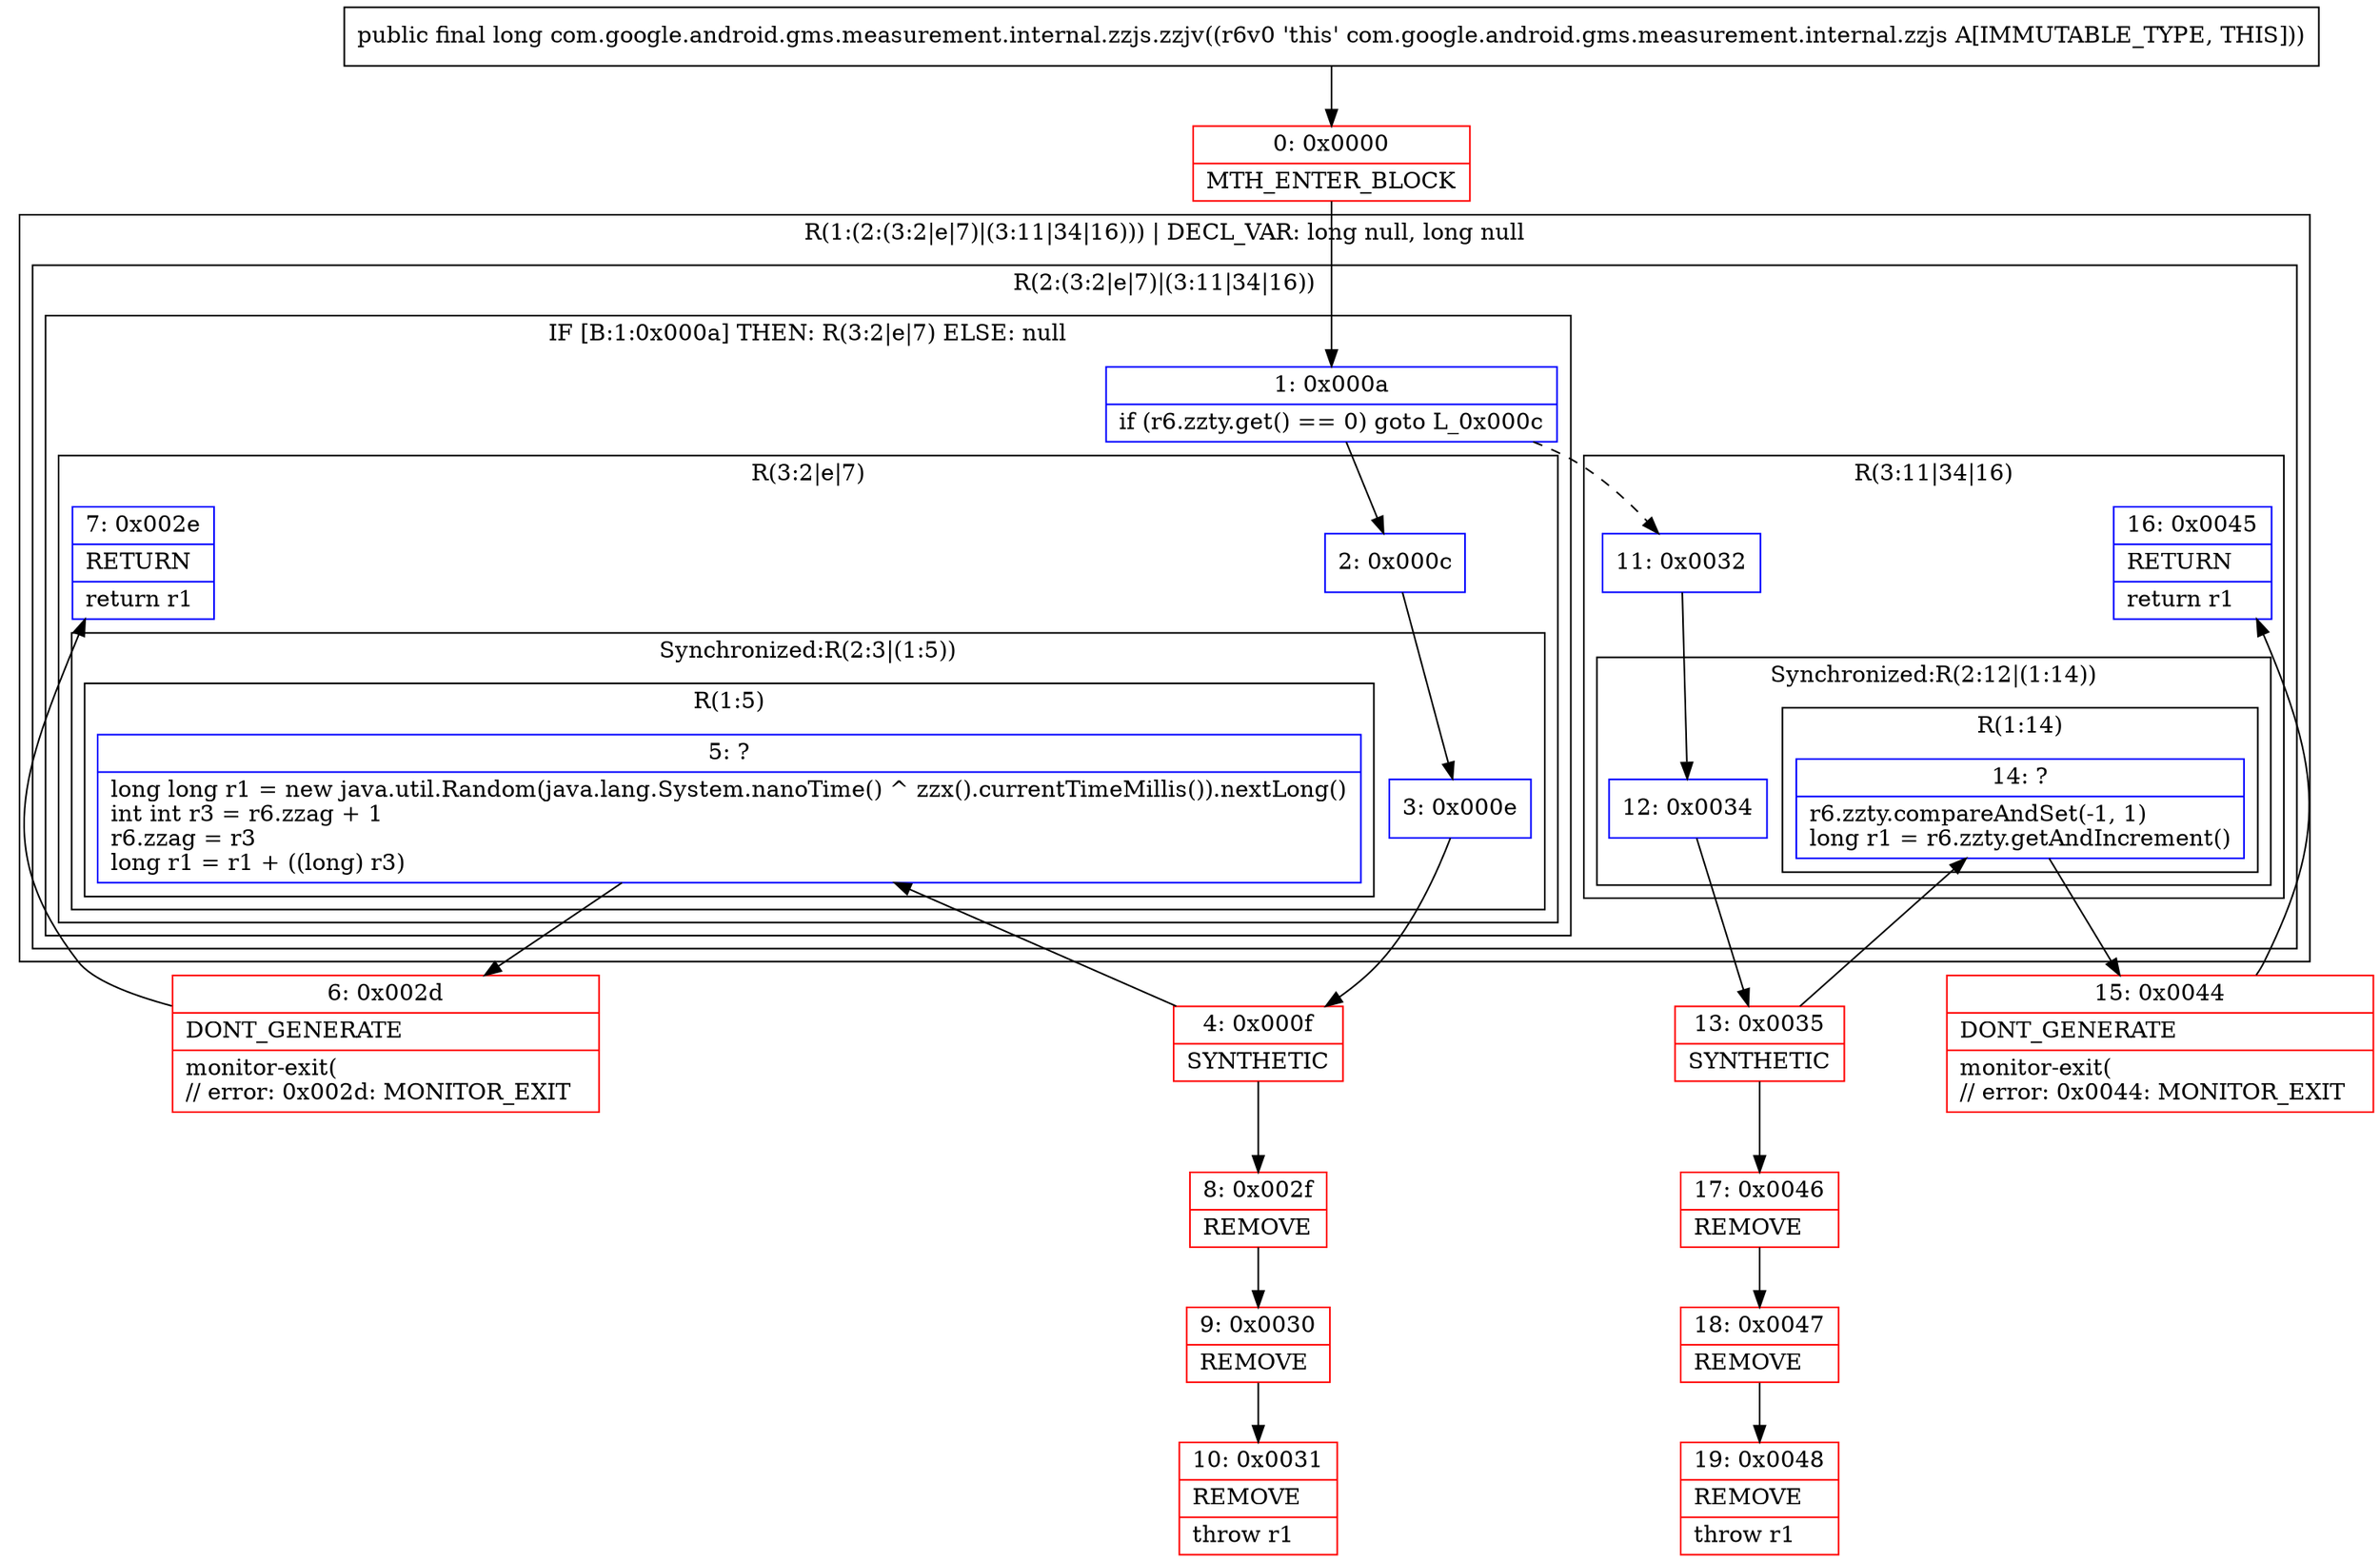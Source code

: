 digraph "CFG forcom.google.android.gms.measurement.internal.zzjs.zzjv()J" {
subgraph cluster_Region_2145669925 {
label = "R(1:(2:(3:2|e|7)|(3:11|34|16))) | DECL_VAR: long null, long null\l";
node [shape=record,color=blue];
subgraph cluster_Region_766242770 {
label = "R(2:(3:2|e|7)|(3:11|34|16))";
node [shape=record,color=blue];
subgraph cluster_IfRegion_377807141 {
label = "IF [B:1:0x000a] THEN: R(3:2|e|7) ELSE: null";
node [shape=record,color=blue];
Node_1 [shape=record,label="{1\:\ 0x000a|if (r6.zzty.get() == 0) goto L_0x000c\l}"];
subgraph cluster_Region_1503543968 {
label = "R(3:2|e|7)";
node [shape=record,color=blue];
Node_2 [shape=record,label="{2\:\ 0x000c}"];
subgraph cluster_SynchronizedRegion_1347624685 {
label = "Synchronized:R(2:3|(1:5))";
node [shape=record,color=blue];
Node_3 [shape=record,label="{3\:\ 0x000e}"];
subgraph cluster_Region_1327131400 {
label = "R(1:5)";
node [shape=record,color=blue];
Node_5 [shape=record,label="{5\:\ ?|long long r1 = new java.util.Random(java.lang.System.nanoTime() ^ zzx().currentTimeMillis()).nextLong()\lint int r3 = r6.zzag + 1\lr6.zzag = r3\llong r1 = r1 + ((long) r3)\l}"];
}
}
Node_7 [shape=record,label="{7\:\ 0x002e|RETURN\l|return r1\l}"];
}
}
subgraph cluster_Region_2116884401 {
label = "R(3:11|34|16)";
node [shape=record,color=blue];
Node_11 [shape=record,label="{11\:\ 0x0032}"];
subgraph cluster_SynchronizedRegion_225641145 {
label = "Synchronized:R(2:12|(1:14))";
node [shape=record,color=blue];
Node_12 [shape=record,label="{12\:\ 0x0034}"];
subgraph cluster_Region_1417971590 {
label = "R(1:14)";
node [shape=record,color=blue];
Node_14 [shape=record,label="{14\:\ ?|r6.zzty.compareAndSet(\-1, 1)\llong r1 = r6.zzty.getAndIncrement()\l}"];
}
}
Node_16 [shape=record,label="{16\:\ 0x0045|RETURN\l|return r1\l}"];
}
}
}
Node_0 [shape=record,color=red,label="{0\:\ 0x0000|MTH_ENTER_BLOCK\l}"];
Node_4 [shape=record,color=red,label="{4\:\ 0x000f|SYNTHETIC\l}"];
Node_6 [shape=record,color=red,label="{6\:\ 0x002d|DONT_GENERATE\l|monitor\-exit(\l\/\/ error: 0x002d: MONITOR_EXIT  \l}"];
Node_8 [shape=record,color=red,label="{8\:\ 0x002f|REMOVE\l}"];
Node_9 [shape=record,color=red,label="{9\:\ 0x0030|REMOVE\l}"];
Node_10 [shape=record,color=red,label="{10\:\ 0x0031|REMOVE\l|throw r1\l}"];
Node_13 [shape=record,color=red,label="{13\:\ 0x0035|SYNTHETIC\l}"];
Node_15 [shape=record,color=red,label="{15\:\ 0x0044|DONT_GENERATE\l|monitor\-exit(\l\/\/ error: 0x0044: MONITOR_EXIT  \l}"];
Node_17 [shape=record,color=red,label="{17\:\ 0x0046|REMOVE\l}"];
Node_18 [shape=record,color=red,label="{18\:\ 0x0047|REMOVE\l}"];
Node_19 [shape=record,color=red,label="{19\:\ 0x0048|REMOVE\l|throw r1\l}"];
MethodNode[shape=record,label="{public final long com.google.android.gms.measurement.internal.zzjs.zzjv((r6v0 'this' com.google.android.gms.measurement.internal.zzjs A[IMMUTABLE_TYPE, THIS])) }"];
MethodNode -> Node_0;
Node_1 -> Node_2;
Node_1 -> Node_11[style=dashed];
Node_2 -> Node_3;
Node_3 -> Node_4;
Node_5 -> Node_6;
Node_11 -> Node_12;
Node_12 -> Node_13;
Node_14 -> Node_15;
Node_0 -> Node_1;
Node_4 -> Node_5;
Node_4 -> Node_8;
Node_6 -> Node_7;
Node_8 -> Node_9;
Node_9 -> Node_10;
Node_13 -> Node_14;
Node_13 -> Node_17;
Node_15 -> Node_16;
Node_17 -> Node_18;
Node_18 -> Node_19;
}

